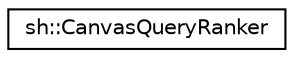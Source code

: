 digraph "Graphical Class Hierarchy"
{
 // LATEX_PDF_SIZE
  edge [fontname="Helvetica",fontsize="10",labelfontname="Helvetica",labelfontsize="10"];
  node [fontname="Helvetica",fontsize="10",shape=record];
  rankdir="LR";
  Node0 [label="sh::CanvasQueryRanker",height=0.2,width=0.4,color="black", fillcolor="white", style="filled",URL="$classsh_1_1_canvas_query_ranker.html",tooltip=" "];
}
